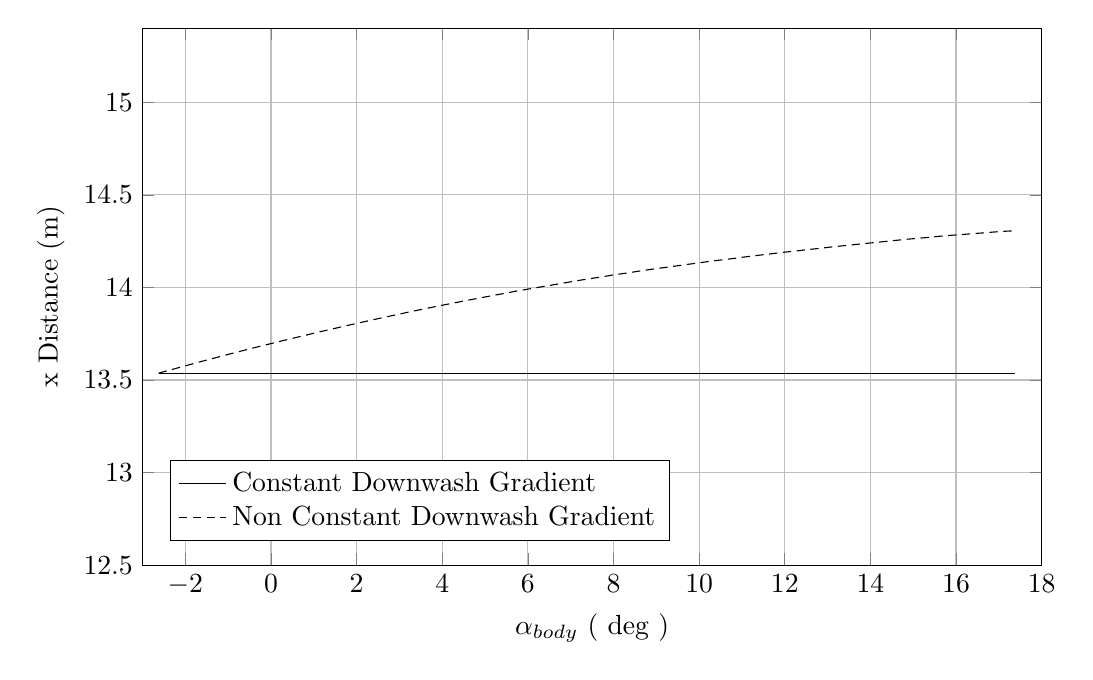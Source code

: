 %Disytance m Alpha Body 
\begin{tikzpicture}

\begin{axis}[
width=13cm,
height=8.4cm,
scaled ticks=false, tick label style={/pgf/number format/fixed},
xmin=-3,
xmax=18,
xlabel={$\alpha_{body}$ ( deg )},
xmajorgrids,
ymin=12.5,
ymax=15.4,
ylabel={x Distance (m)},
ymajorgrids,
legend style={at={(0.03,0.12)},anchor=west,draw=black,fill=white,legend cell align=left},
legend entries = {Constant Downwash Gradient\\Non Constant Downwash Gradient\\}
]

\addplot [
color=black,
solid
]
table[row sep=crcr]{
-2.624	13.537\\
-2.371	13.537\\
-2.118	13.537\\
-1.865	13.537\\
-1.611	13.537\\
-1.358	13.537\\
-1.105	13.537\\
-0.852	13.537\\
-0.599	13.537\\
-0.346	13.537\\
-0.092	13.537\\
0.161	13.537\\
0.414	13.537\\
0.667	13.537\\
0.92	13.537\\
1.173	13.537\\
1.427	13.537\\
1.68	13.537\\
1.933	13.537\\
2.186	13.537\\
2.439	13.537\\
2.692	13.537\\
2.946	13.537\\
3.199	13.537\\
3.452	13.537\\
3.705	13.537\\
3.958	13.537\\
4.211	13.537\\
4.464	13.537\\
4.718	13.537\\
4.971	13.537\\
5.224	13.537\\
5.477	13.537\\
5.73	13.537\\
5.983	13.537\\
6.237	13.537\\
6.49	13.537\\
6.743	13.537\\
6.996	13.537\\
7.249	13.537\\
7.502	13.537\\
7.756	13.537\\
8.009	13.537\\
8.262	13.537\\
8.515	13.537\\
8.768	13.537\\
9.021	13.537\\
9.275	13.537\\
9.528	13.537\\
9.781	13.537\\
10.034	13.537\\
10.287	13.537\\
10.54	13.537\\
10.794	13.537\\
11.047	13.537\\
11.3	13.537\\
11.553	13.537\\
11.806	13.537\\
12.059	13.537\\
12.313	13.537\\
12.566	13.537\\
12.819	13.537\\
13.072	13.537\\
13.325	13.537\\
13.578	13.537\\
13.832	13.537\\
14.085	13.537\\
14.338	13.537\\
14.591	13.537\\
14.844	13.537\\
15.097	13.537\\
15.351	13.537\\
15.604	13.537\\
15.857	13.537\\
16.11	13.537\\
16.363	13.537\\
16.616	13.537\\
16.87	13.537\\
17.123	13.537\\
17.376	13.537\\
};

\addplot [
color=black,
densely dashed
]
table[row sep=crcr]{
-2.624	13.537\\
-2.371	13.553\\
-2.118	13.569\\
-1.865	13.585\\
-1.611	13.601\\
-1.358	13.616\\
-1.105	13.632\\
-0.852	13.647\\
-0.599	13.662\\
-0.346	13.677\\
-0.092	13.691\\
0.161	13.706\\
0.414	13.72\\
0.667	13.734\\
0.92	13.748\\
1.173	13.762\\
1.427	13.775\\
1.68	13.789\\
1.933	13.802\\
2.186	13.815\\
2.439	13.828\\
2.692	13.841\\
2.946	13.853\\
3.199	13.866\\
3.452	13.878\\
3.705	13.89\\
3.958	13.902\\
4.211	13.913\\
4.464	13.925\\
4.718	13.936\\
4.971	13.947\\
5.224	13.958\\
5.477	13.969\\
5.73	13.98\\
5.983	13.99\\
6.237	14.0\\
6.49	14.01\\
6.743	14.02\\
6.996	14.03\\
7.249	14.04\\
7.502	14.049\\
7.756	14.058\\
8.009	14.068\\
8.262	14.076\\
8.515	14.085\\
8.768	14.094\\
9.021	14.102\\
9.275	14.11\\
9.528	14.118\\
9.781	14.126\\
10.034	14.134\\
10.287	14.142\\
10.54	14.149\\
10.794	14.156\\
11.047	14.164\\
11.3	14.171\\
11.553	14.178\\
11.806	14.185\\
12.059	14.192\\
12.313	14.198\\
12.566	14.205\\
12.819	14.211\\
13.072	14.218\\
13.325	14.224\\
13.578	14.23\\
13.832	14.236\\
14.085	14.242\\
14.338	14.248\\
14.591	14.254\\
14.844	14.26\\
15.097	14.265\\
15.351	14.27\\
15.604	14.276\\
15.857	14.281\\
16.11	14.285\\
16.363	14.29\\
16.616	14.294\\
16.87	14.299\\
17.123	14.303\\
17.376	14.306\\
};
\end{axis}
\end{tikzpicture}%